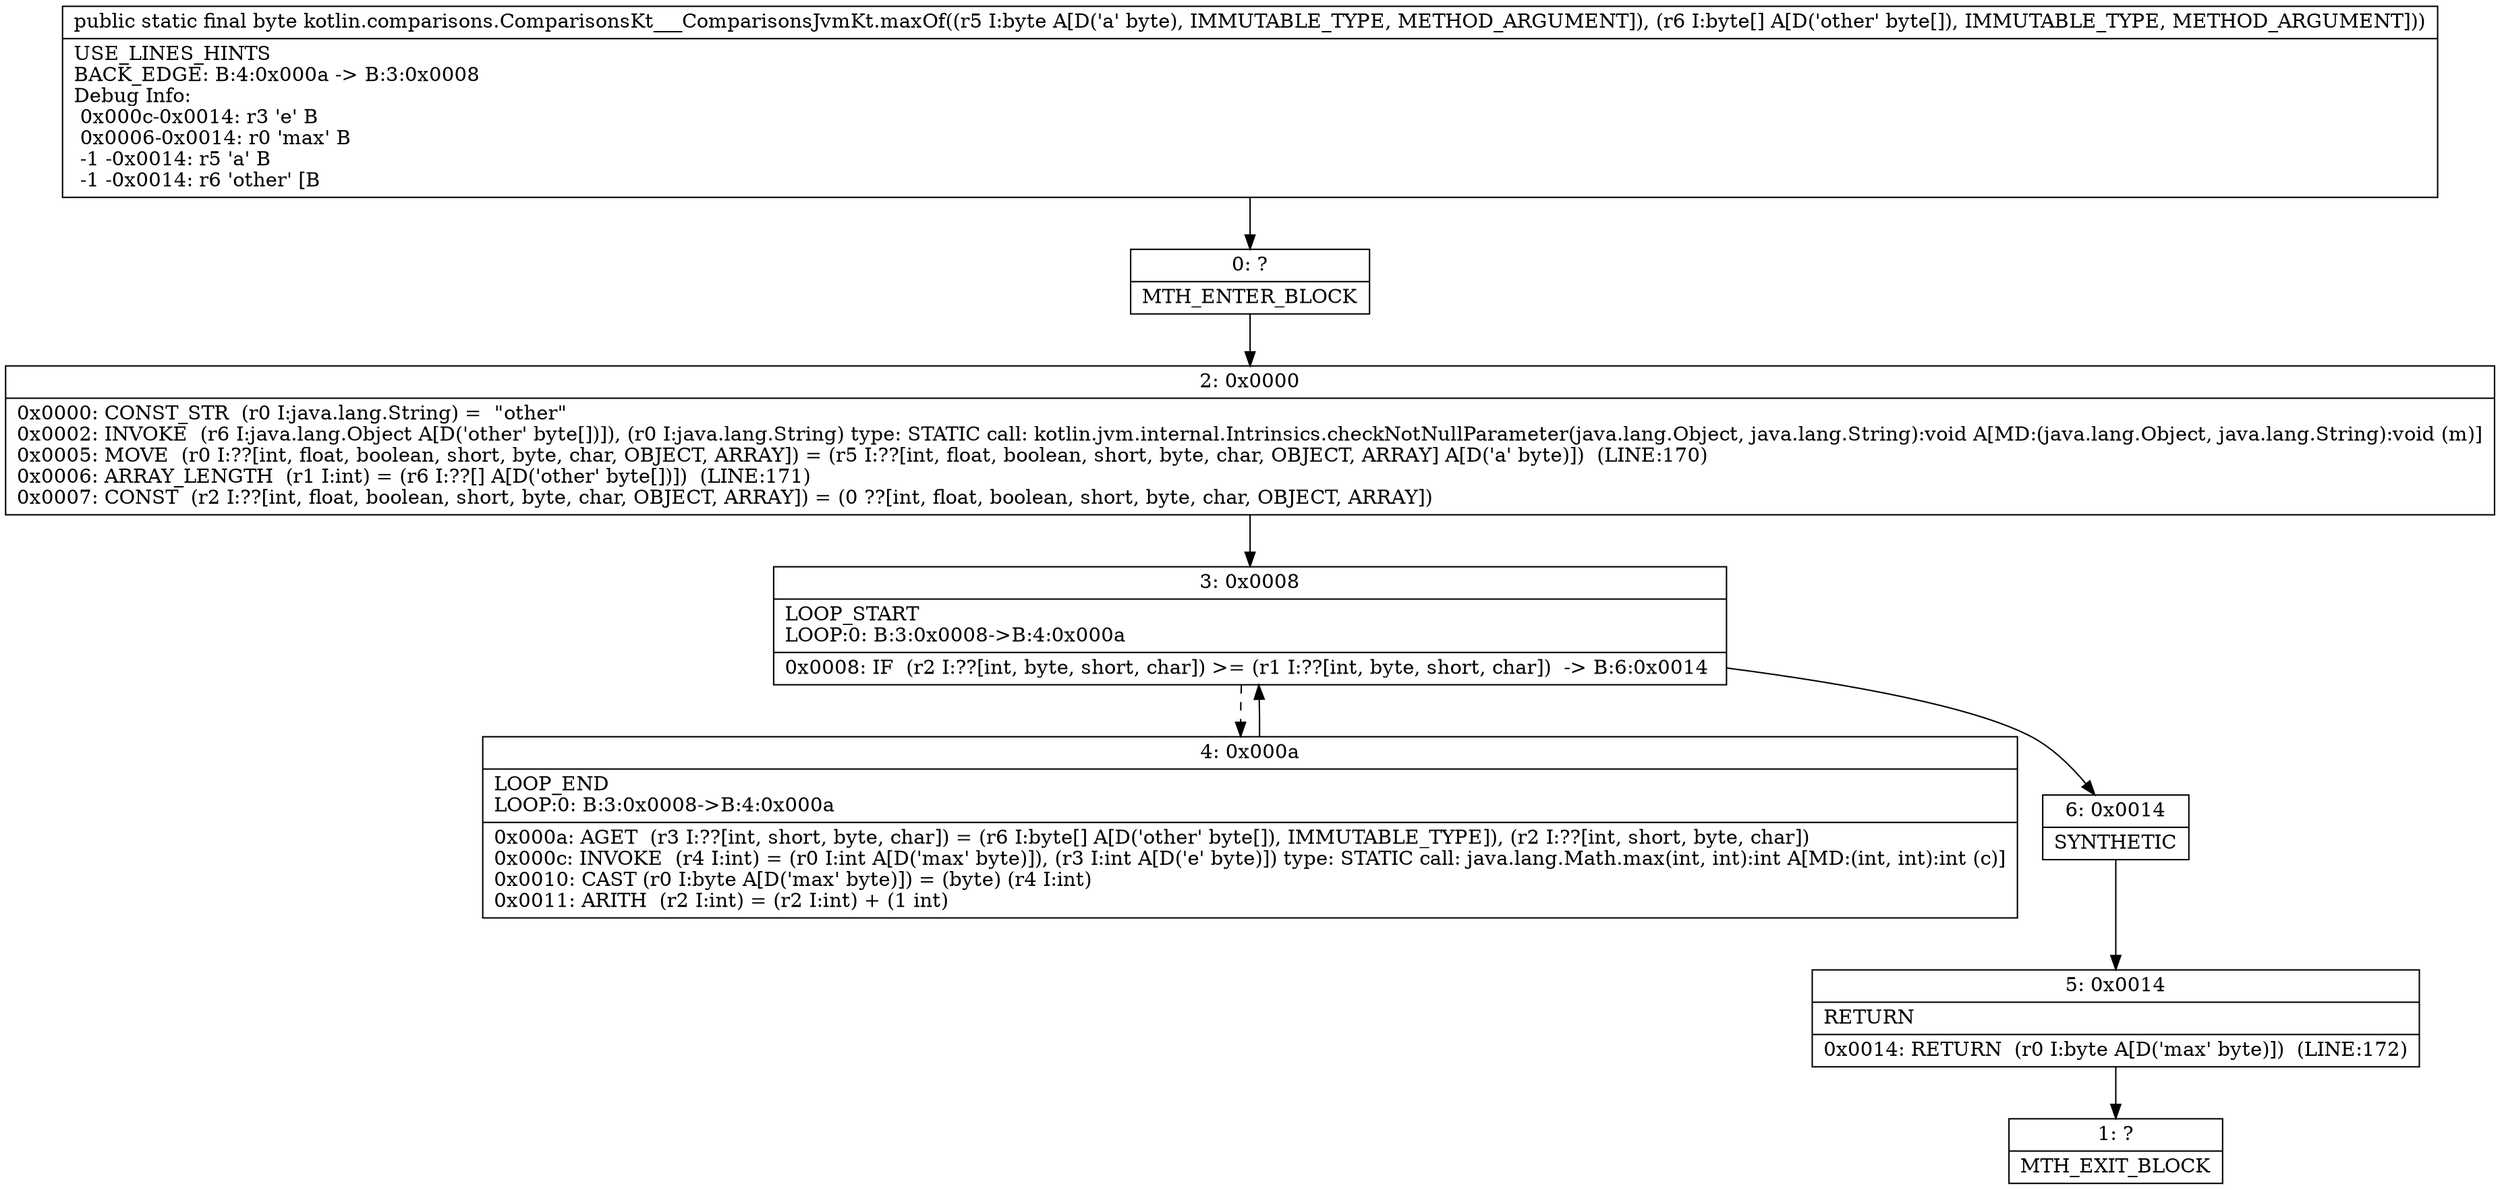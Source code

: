 digraph "CFG forkotlin.comparisons.ComparisonsKt___ComparisonsJvmKt.maxOf(B[B)B" {
Node_0 [shape=record,label="{0\:\ ?|MTH_ENTER_BLOCK\l}"];
Node_2 [shape=record,label="{2\:\ 0x0000|0x0000: CONST_STR  (r0 I:java.lang.String) =  \"other\" \l0x0002: INVOKE  (r6 I:java.lang.Object A[D('other' byte[])]), (r0 I:java.lang.String) type: STATIC call: kotlin.jvm.internal.Intrinsics.checkNotNullParameter(java.lang.Object, java.lang.String):void A[MD:(java.lang.Object, java.lang.String):void (m)]\l0x0005: MOVE  (r0 I:??[int, float, boolean, short, byte, char, OBJECT, ARRAY]) = (r5 I:??[int, float, boolean, short, byte, char, OBJECT, ARRAY] A[D('a' byte)])  (LINE:170)\l0x0006: ARRAY_LENGTH  (r1 I:int) = (r6 I:??[] A[D('other' byte[])])  (LINE:171)\l0x0007: CONST  (r2 I:??[int, float, boolean, short, byte, char, OBJECT, ARRAY]) = (0 ??[int, float, boolean, short, byte, char, OBJECT, ARRAY]) \l}"];
Node_3 [shape=record,label="{3\:\ 0x0008|LOOP_START\lLOOP:0: B:3:0x0008\-\>B:4:0x000a\l|0x0008: IF  (r2 I:??[int, byte, short, char]) \>= (r1 I:??[int, byte, short, char])  \-\> B:6:0x0014 \l}"];
Node_4 [shape=record,label="{4\:\ 0x000a|LOOP_END\lLOOP:0: B:3:0x0008\-\>B:4:0x000a\l|0x000a: AGET  (r3 I:??[int, short, byte, char]) = (r6 I:byte[] A[D('other' byte[]), IMMUTABLE_TYPE]), (r2 I:??[int, short, byte, char]) \l0x000c: INVOKE  (r4 I:int) = (r0 I:int A[D('max' byte)]), (r3 I:int A[D('e' byte)]) type: STATIC call: java.lang.Math.max(int, int):int A[MD:(int, int):int (c)]\l0x0010: CAST (r0 I:byte A[D('max' byte)]) = (byte) (r4 I:int) \l0x0011: ARITH  (r2 I:int) = (r2 I:int) + (1 int) \l}"];
Node_6 [shape=record,label="{6\:\ 0x0014|SYNTHETIC\l}"];
Node_5 [shape=record,label="{5\:\ 0x0014|RETURN\l|0x0014: RETURN  (r0 I:byte A[D('max' byte)])  (LINE:172)\l}"];
Node_1 [shape=record,label="{1\:\ ?|MTH_EXIT_BLOCK\l}"];
MethodNode[shape=record,label="{public static final byte kotlin.comparisons.ComparisonsKt___ComparisonsJvmKt.maxOf((r5 I:byte A[D('a' byte), IMMUTABLE_TYPE, METHOD_ARGUMENT]), (r6 I:byte[] A[D('other' byte[]), IMMUTABLE_TYPE, METHOD_ARGUMENT]))  | USE_LINES_HINTS\lBACK_EDGE: B:4:0x000a \-\> B:3:0x0008\lDebug Info:\l  0x000c\-0x0014: r3 'e' B\l  0x0006\-0x0014: r0 'max' B\l  \-1 \-0x0014: r5 'a' B\l  \-1 \-0x0014: r6 'other' [B\l}"];
MethodNode -> Node_0;Node_0 -> Node_2;
Node_2 -> Node_3;
Node_3 -> Node_4[style=dashed];
Node_3 -> Node_6;
Node_4 -> Node_3;
Node_6 -> Node_5;
Node_5 -> Node_1;
}

